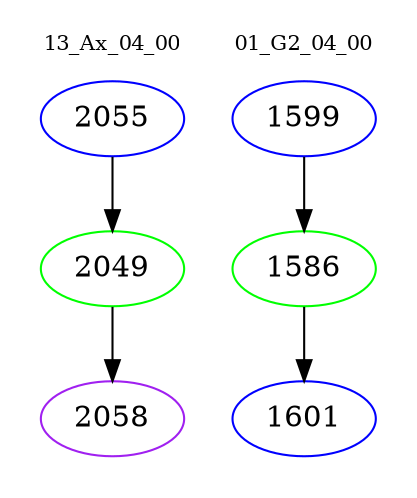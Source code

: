 digraph{
subgraph cluster_0 {
color = white
label = "13_Ax_04_00";
fontsize=10;
T0_2055 [label="2055", color="blue"]
T0_2055 -> T0_2049 [color="black"]
T0_2049 [label="2049", color="green"]
T0_2049 -> T0_2058 [color="black"]
T0_2058 [label="2058", color="purple"]
}
subgraph cluster_1 {
color = white
label = "01_G2_04_00";
fontsize=10;
T1_1599 [label="1599", color="blue"]
T1_1599 -> T1_1586 [color="black"]
T1_1586 [label="1586", color="green"]
T1_1586 -> T1_1601 [color="black"]
T1_1601 [label="1601", color="blue"]
}
}
